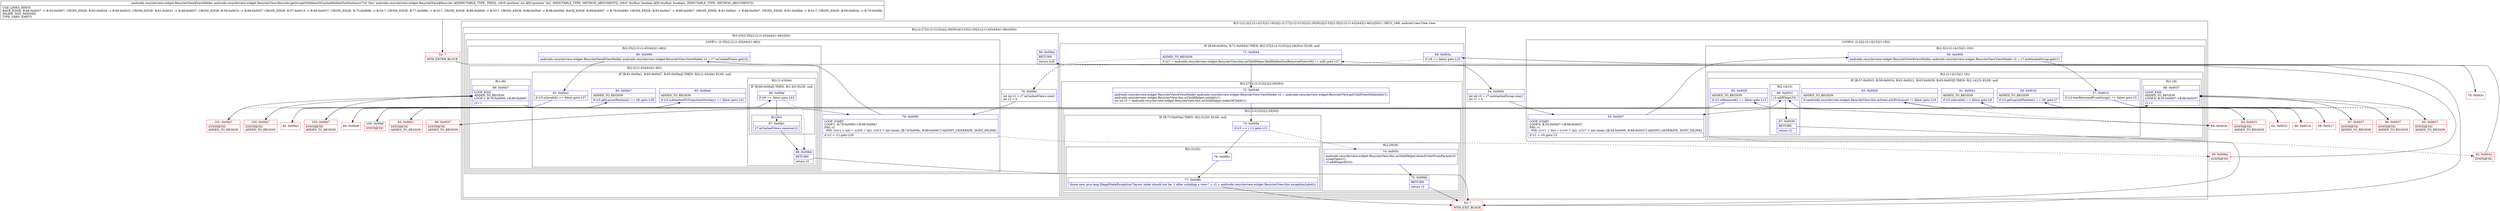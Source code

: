 digraph "CFG forandroidx.recyclerview.widget.RecyclerView.Recycler.getScrapOrHiddenOrCachedHolderForPosition(IZ)Landroidx\/recyclerview\/widget\/RecyclerView$ViewHolder;" {
subgraph cluster_Region_366552878 {
label = "R(3:1|(2:3|(2:(2:14|15)|(1:18)))|(2:(2:27|(2:(2:31|32)|(2:29|30)))|(3:33|(2:35|(2:(2:(1:43)|44)|(1:46)))|50))) | DECL_VAR: android.view.View view\l";
node [shape=record,color=blue];
Node_54 [shape=record,label="{54\:\ 0x0000|int int r0 = r7.mAttachedScrap.size()\lint r1 = 0\l}"];
subgraph cluster_LoopRegion_275235242 {
label = "LOOP:0: (2:3|(2:(2:14|15)|(1:18)))";
node [shape=record,color=blue];
Node_55 [shape=record,label="{55\:\ 0x0007|LOOP_START\lLOOP:0: B:55:0x0007\-\>B:68:0x0037\lPHI: r1 \l  PHI: (r1v1 'i' int) = (r1v0 'i' int), (r1v7 'i' int) binds: [B:54:0x0000, B:68:0x0037] A[DONT_GENERATE, DONT_INLINE]\l|if (r1 \< r0) goto L3\l}"];
subgraph cluster_Region_1226613564 {
label = "R(2:3|(2:(2:14|15)|(1:18)))";
node [shape=record,color=blue];
Node_56 [shape=record,label="{56\:\ 0x0009|androidx.recyclerview.widget.RecyclerView$ViewHolder androidx.recyclerview.widget.RecyclerView.ViewHolder r2 = r7.mAttachedScrap.get(r1)\l}"];
subgraph cluster_Region_1009778018 {
label = "R(2:(2:14|15)|(1:18))";
node [shape=record,color=blue];
subgraph cluster_IfRegion_606058111 {
label = "IF [B:57:0x0015, B:59:0x001b, B:61:0x0021, B:63:0x0029, B:65:0x002f] THEN: R(2:14|15) ELSE: null";
node [shape=record,color=blue];
Node_57 [shape=record,label="{57\:\ 0x0015|if (r2.wasReturnedFromScrap() == false) goto L5\l}"];
Node_59 [shape=record,label="{59\:\ 0x001b|ADDED_TO_REGION\l|if (r2.getLayoutPosition() == r8) goto L7\l}"];
Node_61 [shape=record,label="{61\:\ 0x0021|ADDED_TO_REGION\l|if (r2.isInvalid() == false) goto L9\l}"];
Node_63 [shape=record,label="{63\:\ 0x0029|ADDED_TO_REGION\l|if (androidx.recyclerview.widget.RecyclerView.this.mState.mInPreLayout != false) goto L19\l}"];
Node_65 [shape=record,label="{65\:\ 0x002f|ADDED_TO_REGION\l|if (r2.isRemoved() == false) goto L13\l}"];
subgraph cluster_Region_62733977 {
label = "R(2:14|15)";
node [shape=record,color=blue];
Node_66 [shape=record,label="{66\:\ 0x0031|r2.addFlags(32)\l}"];
Node_67 [shape=record,label="{67\:\ 0x0036|RETURN\l|return r2\l}"];
}
}
subgraph cluster_Region_658767929 {
label = "R(1:18)";
node [shape=record,color=blue];
Node_68 [shape=record,label="{68\:\ 0x0037|LOOP_END\lADDED_TO_REGION\lLOOP:0: B:55:0x0007\-\>B:68:0x0037\l|r1++\l}"];
}
}
}
}
subgraph cluster_Region_958513216 {
label = "R(2:(2:27|(2:(2:31|32)|(2:29|30)))|(3:33|(2:35|(2:(2:(1:43)|44)|(1:46)))|50))";
node [shape=record,color=blue];
subgraph cluster_IfRegion_1360013418 {
label = "IF [B:69:0x003a, B:71:0x0044] THEN: R(2:27|(2:(2:31|32)|(2:29|30))) ELSE: null";
node [shape=record,color=blue];
Node_69 [shape=record,label="{69\:\ 0x003a|if (r9 == false) goto L25\l}"];
Node_71 [shape=record,label="{71\:\ 0x0044|ADDED_TO_REGION\l|if ((r1 = androidx.recyclerview.widget.RecyclerView.this.mChildHelper.findHiddenNonRemovedView(r8)) != null) goto L27\l}"];
subgraph cluster_Region_2135857843 {
label = "R(2:27|(2:(2:31|32)|(2:29|30)))";
node [shape=record,color=blue];
Node_72 [shape=record,label="{72\:\ 0x0046|androidx.recyclerview.widget.RecyclerView$ViewHolder androidx.recyclerview.widget.RecyclerView.ViewHolder r2 = androidx.recyclerview.widget.RecyclerView.getChildViewHolderInt(r1)\landroidx.recyclerview.widget.RecyclerView.this.mChildHelper.unhide(r1)\lint int r3 = androidx.recyclerview.widget.RecyclerView.this.mChildHelper.indexOfChild(r1)\l}"];
subgraph cluster_Region_535039456 {
label = "R(2:(2:31|32)|(2:29|30))";
node [shape=record,color=blue];
subgraph cluster_IfRegion_789522991 {
label = "IF [B:73:0x005a] THEN: R(2:31|32) ELSE: null";
node [shape=record,color=blue];
Node_73 [shape=record,label="{73\:\ 0x005a|if (r3 == (\-1)) goto L31\l}"];
subgraph cluster_Region_1959426556 {
label = "R(2:31|32)";
node [shape=record,color=blue];
Node_76 [shape=record,label="{76\:\ 0x006c}"];
Node_77 [shape=record,label="{77\:\ 0x008b|throw new java.lang.IllegalStateException(\"layout index should not be \-1 after unhiding a view:\" + r2 + androidx.recyclerview.widget.RecyclerView.this.exceptionLabel())\l}"];
}
}
subgraph cluster_Region_470662315 {
label = "R(2:29|30)";
node [shape=record,color=blue];
Node_74 [shape=record,label="{74\:\ 0x005c|androidx.recyclerview.widget.RecyclerView.this.mChildHelper.detachViewFromParent(r3)\lscrapView(r1)\lr2.addFlags(8224)\l}"];
Node_75 [shape=record,label="{75\:\ 0x006b|RETURN\l|return r2\l}"];
}
}
}
}
subgraph cluster_Region_362810726 {
label = "R(3:33|(2:35|(2:(2:(1:43)|44)|(1:46)))|50)";
node [shape=record,color=blue];
Node_78 [shape=record,label="{78\:\ 0x008c|int int r1 = r7.mCachedViews.size()\lint r2 = 0\l}"];
subgraph cluster_LoopRegion_996467945 {
label = "LOOP:1: (2:35|(2:(2:(1:43)|44)|(1:46)))";
node [shape=record,color=blue];
Node_79 [shape=record,label="{79\:\ 0x0093|LOOP_START\lLOOP:1: B:79:0x0093\-\>B:89:0x00b7\lPHI: r2 \l  PHI: (r2v1 'i' int) = (r2v0 'i' int), (r2v3 'i' int) binds: [B:78:0x008c, B:89:0x00b7] A[DONT_GENERATE, DONT_INLINE]\l|if (r2 \< r1) goto L35\l}"];
subgraph cluster_Region_269430671 {
label = "R(2:35|(2:(2:(1:43)|44)|(1:46)))";
node [shape=record,color=blue];
Node_80 [shape=record,label="{80\:\ 0x0095|androidx.recyclerview.widget.RecyclerView$ViewHolder androidx.recyclerview.widget.RecyclerView.ViewHolder r3 = r7.mCachedViews.get(r2)\l}"];
subgraph cluster_Region_1550006163 {
label = "R(2:(2:(1:43)|44)|(1:46))";
node [shape=record,color=blue];
subgraph cluster_IfRegion_420357178 {
label = "IF [B:81:0x00a1, B:83:0x00a7, B:85:0x00ad] THEN: R(2:(1:43)|44) ELSE: null";
node [shape=record,color=blue];
Node_81 [shape=record,label="{81\:\ 0x00a1|if (r3.isInvalid() == false) goto L37\l}"];
Node_83 [shape=record,label="{83\:\ 0x00a7|ADDED_TO_REGION\l|if (r3.getLayoutPosition() == r8) goto L39\l}"];
Node_85 [shape=record,label="{85\:\ 0x00ad|ADDED_TO_REGION\l|if (r3.isAttachedToTransitionOverlay() == false) goto L41\l}"];
subgraph cluster_Region_374647969 {
label = "R(2:(1:43)|44)";
node [shape=record,color=blue];
subgraph cluster_IfRegion_1811402655 {
label = "IF [B:86:0x00af] THEN: R(1:43) ELSE: null";
node [shape=record,color=blue];
Node_86 [shape=record,label="{86\:\ 0x00af|if (r9 == false) goto L43\l}"];
subgraph cluster_Region_89250773 {
label = "R(1:43)";
node [shape=record,color=blue];
Node_87 [shape=record,label="{87\:\ 0x00b1|r7.mCachedViews.remove(r2)\l}"];
}
}
Node_88 [shape=record,label="{88\:\ 0x00b6|RETURN\l|return r3\l}"];
}
}
subgraph cluster_Region_1009151604 {
label = "R(1:46)";
node [shape=record,color=blue];
Node_89 [shape=record,label="{89\:\ 0x00b7|LOOP_END\lADDED_TO_REGION\lLOOP:1: B:79:0x0093\-\>B:89:0x00b7\l|r2++\l}"];
}
}
}
}
Node_90 [shape=record,label="{90\:\ 0x00ba|RETURN\l|return null\l}"];
}
}
}
Node_52 [shape=record,color=red,label="{52\:\ ?|MTH_ENTER_BLOCK\l}"];
Node_58 [shape=record,color=red,label="{58\:\ 0x0017}"];
Node_60 [shape=record,color=red,label="{60\:\ 0x001d}"];
Node_62 [shape=record,color=red,label="{62\:\ 0x0023}"];
Node_64 [shape=record,color=red,label="{64\:\ 0x002b}"];
Node_94 [shape=record,color=red,label="{94\:\ 0x0031|SYNTHETIC\lADDED_TO_REGION\l}"];
Node_53 [shape=record,color=red,label="{53\:\ ?|MTH_EXIT_BLOCK\l}"];
Node_98 [shape=record,color=red,label="{98\:\ 0x0037|SYNTHETIC\lADDED_TO_REGION\l}"];
Node_93 [shape=record,color=red,label="{93\:\ 0x0031|SYNTHETIC\lADDED_TO_REGION\l}"];
Node_97 [shape=record,color=red,label="{97\:\ 0x0037|SYNTHETIC\lADDED_TO_REGION\l}"];
Node_96 [shape=record,color=red,label="{96\:\ 0x0037|SYNTHETIC\lADDED_TO_REGION\l}"];
Node_95 [shape=record,color=red,label="{95\:\ 0x0037|SYNTHETIC\lADDED_TO_REGION\l}"];
Node_92 [shape=record,color=red,label="{92\:\ 0x003a|SYNTHETIC\l}"];
Node_70 [shape=record,color=red,label="{70\:\ 0x003c}"];
Node_82 [shape=record,color=red,label="{82\:\ 0x00a3}"];
Node_84 [shape=record,color=red,label="{84\:\ 0x00a9}"];
Node_100 [shape=record,color=red,label="{100\:\ 0x00af|SYNTHETIC\l}"];
Node_103 [shape=record,color=red,label="{103\:\ 0x00b7|SYNTHETIC\lADDED_TO_REGION\l}"];
Node_102 [shape=record,color=red,label="{102\:\ 0x00b7|SYNTHETIC\lADDED_TO_REGION\l}"];
Node_101 [shape=record,color=red,label="{101\:\ 0x00b7|SYNTHETIC\lADDED_TO_REGION\l}"];
Node_99 [shape=record,color=red,label="{99\:\ 0x00ba|SYNTHETIC\l}"];
MethodNode[shape=record,label="{androidx.recyclerview.widget.RecyclerView$ViewHolder androidx.recyclerview.widget.RecyclerView.Recycler.getScrapOrHiddenOrCachedHolderForPosition((r7v0 'this' androidx.recyclerview.widget.RecyclerView$Recycler A[IMMUTABLE_TYPE, THIS]), (r8v0 'position' int A[D('position' int), IMMUTABLE_TYPE, METHOD_ARGUMENT]), (r9v0 'dryRun' boolean A[D('dryRun' boolean), IMMUTABLE_TYPE, METHOD_ARGUMENT]))  | USE_LINES_HINTS\lBACK_EDGE: B:68:0x0037 \-\> B:55:0x0007, CROSS_EDGE: B:63:0x0029 \-\> B:66:0x0031, CROSS_EDGE: B:61:0x0021 \-\> B:68:0x0037, CROSS_EDGE: B:59:0x001b \-\> B:68:0x0037, CROSS_EDGE: B:57:0x0015 \-\> B:68:0x0037, CROSS_EDGE: B:75:0x006b \-\> B:53:?, CROSS_EDGE: B:77:0x008b \-\> B:53:?, CROSS_EDGE: B:88:0x00b6 \-\> B:53:?, CROSS_EDGE: B:86:0x00af \-\> B:88:0x00b6, BACK_EDGE: B:89:0x00b7 \-\> B:79:0x0093, CROSS_EDGE: B:83:0x00a7 \-\> B:89:0x00b7, CROSS_EDGE: B:81:0x00a1 \-\> B:89:0x00b7, CROSS_EDGE: B:91:0x00bb \-\> B:53:?, CROSS_EDGE: B:69:0x003a \-\> B:78:0x008c\lINLINE_NOT_NEEDED\lTYPE_VARS: EMPTY\l}"];
MethodNode -> Node_52;Node_54 -> Node_55;
Node_55 -> Node_56;
Node_55 -> Node_92[style=dashed];
Node_56 -> Node_57;
Node_57 -> Node_58;
Node_57 -> Node_95[style=dashed];
Node_59 -> Node_60;
Node_59 -> Node_96[style=dashed];
Node_61 -> Node_62;
Node_61 -> Node_97[style=dashed];
Node_63 -> Node_64[style=dashed];
Node_63 -> Node_93;
Node_65 -> Node_94;
Node_65 -> Node_98[style=dashed];
Node_66 -> Node_67;
Node_67 -> Node_53;
Node_68 -> Node_55;
Node_69 -> Node_70;
Node_69 -> Node_78[style=dashed];
Node_71 -> Node_72;
Node_71 -> Node_78[style=dashed];
Node_72 -> Node_73;
Node_73 -> Node_74[style=dashed];
Node_73 -> Node_76;
Node_76 -> Node_77;
Node_77 -> Node_53;
Node_74 -> Node_75;
Node_75 -> Node_53;
Node_78 -> Node_79;
Node_79 -> Node_80;
Node_79 -> Node_99[style=dashed];
Node_80 -> Node_81;
Node_81 -> Node_82;
Node_81 -> Node_101[style=dashed];
Node_83 -> Node_84;
Node_83 -> Node_102[style=dashed];
Node_85 -> Node_100;
Node_85 -> Node_103[style=dashed];
Node_86 -> Node_87;
Node_86 -> Node_88[style=dashed];
Node_87 -> Node_88;
Node_88 -> Node_53;
Node_89 -> Node_79;
Node_90 -> Node_53;
Node_52 -> Node_54;
Node_58 -> Node_59;
Node_60 -> Node_61;
Node_62 -> Node_63;
Node_64 -> Node_65;
Node_94 -> Node_66;
Node_98 -> Node_68;
Node_93 -> Node_66;
Node_97 -> Node_68;
Node_96 -> Node_68;
Node_95 -> Node_68;
Node_92 -> Node_69;
Node_70 -> Node_71;
Node_82 -> Node_83;
Node_84 -> Node_85;
Node_100 -> Node_86;
Node_103 -> Node_89;
Node_102 -> Node_89;
Node_101 -> Node_89;
Node_99 -> Node_90;
}

